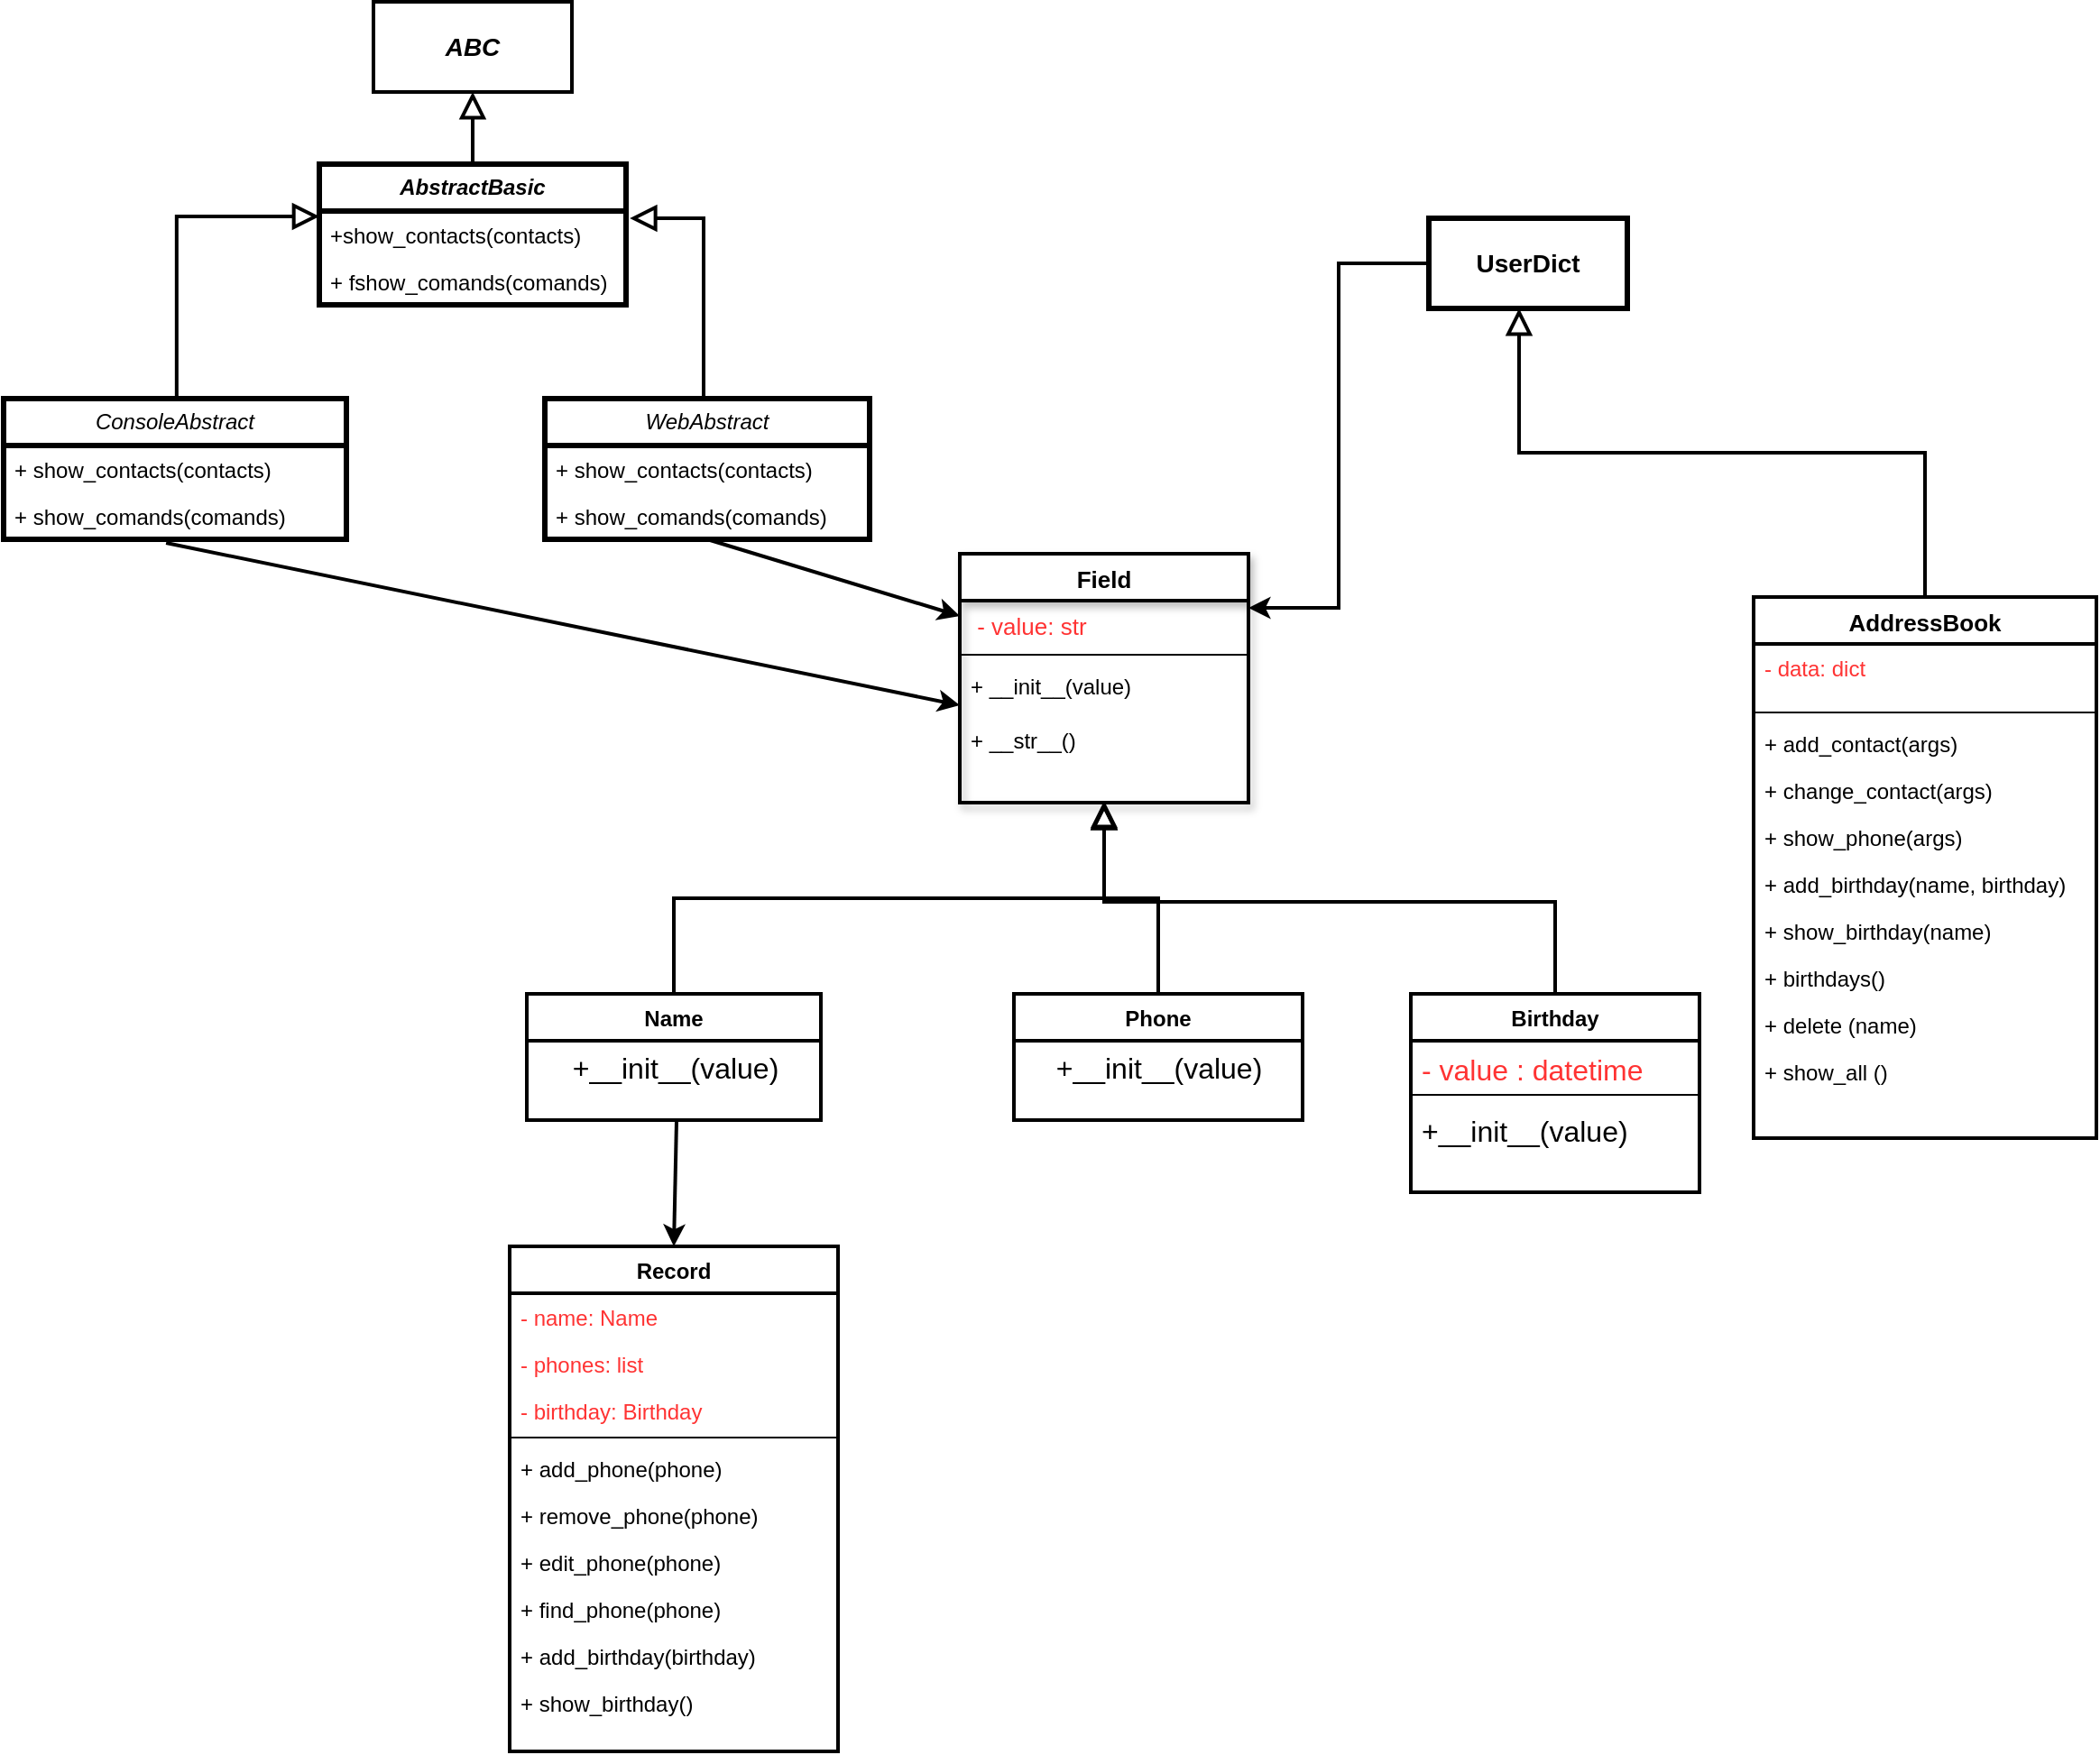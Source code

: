 <mxfile version="24.0.7" type="device">
  <diagram id="C5RBs43oDa-KdzZeNtuy" name="Page-1">
    <mxGraphModel dx="1434" dy="784" grid="1" gridSize="10" guides="1" tooltips="1" connect="1" arrows="1" fold="1" page="1" pageScale="1" pageWidth="827" pageHeight="1169" math="0" shadow="0">
      <root>
        <mxCell id="WIyWlLk6GJQsqaUBKTNV-0" />
        <mxCell id="WIyWlLk6GJQsqaUBKTNV-1" parent="WIyWlLk6GJQsqaUBKTNV-0" />
        <mxCell id="6ButkEsAmWv3XfVS1BKQ-1" value="Field" style="swimlane;fontStyle=1;align=center;verticalAlign=top;childLayout=stackLayout;horizontal=1;startSize=26;horizontalStack=0;resizeParent=1;resizeLast=0;collapsible=1;marginBottom=0;rounded=0;shadow=1;strokeWidth=2;fontSize=13;" parent="WIyWlLk6GJQsqaUBKTNV-1" vertex="1">
          <mxGeometry x="970" y="516" width="160" height="138" as="geometry">
            <mxRectangle x="230" y="140" width="160" height="26" as="alternateBounds" />
          </mxGeometry>
        </mxCell>
        <mxCell id="6ButkEsAmWv3XfVS1BKQ-2" value=" - value: str    " style="text;align=left;verticalAlign=top;spacingLeft=4;spacingRight=4;overflow=hidden;rotatable=0;points=[[0,0.5],[1,0.5]];portConstraint=eastwest;fontSize=13;fontColor=#FF3333;" parent="6ButkEsAmWv3XfVS1BKQ-1" vertex="1">
          <mxGeometry y="26" width="160" height="26" as="geometry" />
        </mxCell>
        <mxCell id="6ButkEsAmWv3XfVS1BKQ-5" value="" style="line;html=1;strokeWidth=1;align=left;verticalAlign=middle;spacingTop=-1;spacingLeft=3;spacingRight=3;rotatable=0;labelPosition=right;points=[];portConstraint=eastwest;" parent="6ButkEsAmWv3XfVS1BKQ-1" vertex="1">
          <mxGeometry y="52" width="160" height="8" as="geometry" />
        </mxCell>
        <mxCell id="6ButkEsAmWv3XfVS1BKQ-6" value="+ __init__(value)               &#xa;" style="text;align=left;verticalAlign=top;spacingLeft=4;spacingRight=4;overflow=hidden;rotatable=0;points=[[0,0.5],[1,0.5]];portConstraint=eastwest;" parent="6ButkEsAmWv3XfVS1BKQ-1" vertex="1">
          <mxGeometry y="60" width="160" height="30" as="geometry" />
        </mxCell>
        <mxCell id="6ButkEsAmWv3XfVS1BKQ-36" value="+ __str__()" style="text;align=left;verticalAlign=top;spacingLeft=4;spacingRight=4;overflow=hidden;rotatable=0;points=[[0,0.5],[1,0.5]];portConstraint=eastwest;" parent="6ButkEsAmWv3XfVS1BKQ-1" vertex="1">
          <mxGeometry y="90" width="160" height="30" as="geometry" />
        </mxCell>
        <mxCell id="6ButkEsAmWv3XfVS1BKQ-7" value="Name" style="swimlane;fontStyle=1;align=center;verticalAlign=top;childLayout=stackLayout;horizontal=1;startSize=26;horizontalStack=0;resizeParent=1;resizeLast=0;collapsible=1;marginBottom=0;rounded=0;shadow=0;strokeWidth=2;" parent="WIyWlLk6GJQsqaUBKTNV-1" vertex="1">
          <mxGeometry x="730" y="760" width="163" height="70" as="geometry">
            <mxRectangle x="130" y="380" width="160" height="26" as="alternateBounds" />
          </mxGeometry>
        </mxCell>
        <mxCell id="6ButkEsAmWv3XfVS1BKQ-40" value="&lt;font style=&quot;font-size: 16px;&quot;&gt;+__init__(value)&lt;/font&gt;" style="text;html=1;align=center;verticalAlign=middle;resizable=0;points=[];autosize=1;strokeColor=none;fillColor=none;" parent="6ButkEsAmWv3XfVS1BKQ-7" vertex="1">
          <mxGeometry y="26" width="163" height="30" as="geometry" />
        </mxCell>
        <mxCell id="6ButkEsAmWv3XfVS1BKQ-71" value="" style="endArrow=classic;html=1;rounded=0;entryX=0.5;entryY=0;entryDx=0;entryDy=0;strokeWidth=2;" parent="6ButkEsAmWv3XfVS1BKQ-7" target="6ButkEsAmWv3XfVS1BKQ-55" edge="1">
          <mxGeometry width="50" height="50" relative="1" as="geometry">
            <mxPoint x="83" y="70" as="sourcePoint" />
            <mxPoint x="133" y="20" as="targetPoint" />
          </mxGeometry>
        </mxCell>
        <mxCell id="6ButkEsAmWv3XfVS1BKQ-13" value="" style="endArrow=block;endSize=10;endFill=0;shadow=0;strokeWidth=2;rounded=0;curved=0;edgeStyle=elbowEdgeStyle;elbow=vertical;" parent="WIyWlLk6GJQsqaUBKTNV-1" source="6ButkEsAmWv3XfVS1BKQ-7" target="6ButkEsAmWv3XfVS1BKQ-1" edge="1">
          <mxGeometry width="160" relative="1" as="geometry">
            <mxPoint x="900" y="603" as="sourcePoint" />
            <mxPoint x="900" y="603" as="targetPoint" />
          </mxGeometry>
        </mxCell>
        <mxCell id="6ButkEsAmWv3XfVS1BKQ-14" value="Phone" style="swimlane;fontStyle=1;align=center;verticalAlign=top;childLayout=stackLayout;horizontal=1;startSize=26;horizontalStack=0;resizeParent=1;resizeLast=0;collapsible=1;marginBottom=0;rounded=0;shadow=0;strokeWidth=2;" parent="WIyWlLk6GJQsqaUBKTNV-1" vertex="1">
          <mxGeometry x="1000" y="760" width="160" height="70" as="geometry">
            <mxRectangle x="1030" y="760" width="170" height="26" as="alternateBounds" />
          </mxGeometry>
        </mxCell>
        <mxCell id="6ButkEsAmWv3XfVS1BKQ-41" value="&lt;font style=&quot;font-size: 16px;&quot;&gt;+__init__(value)&lt;/font&gt;" style="text;html=1;align=center;verticalAlign=middle;resizable=0;points=[];autosize=1;strokeColor=none;fillColor=none;" parent="6ButkEsAmWv3XfVS1BKQ-14" vertex="1">
          <mxGeometry y="26" width="160" height="30" as="geometry" />
        </mxCell>
        <mxCell id="6ButkEsAmWv3XfVS1BKQ-17" value="" style="endArrow=block;endSize=10;endFill=0;shadow=0;strokeWidth=2;rounded=0;curved=0;edgeStyle=elbowEdgeStyle;elbow=vertical;" parent="WIyWlLk6GJQsqaUBKTNV-1" source="6ButkEsAmWv3XfVS1BKQ-14" target="6ButkEsAmWv3XfVS1BKQ-1" edge="1">
          <mxGeometry width="160" relative="1" as="geometry">
            <mxPoint x="910" y="773" as="sourcePoint" />
            <mxPoint x="1010" y="671" as="targetPoint" />
          </mxGeometry>
        </mxCell>
        <mxCell id="6ButkEsAmWv3XfVS1BKQ-18" value="AddressBook" style="swimlane;fontStyle=1;align=center;verticalAlign=top;childLayout=stackLayout;horizontal=1;startSize=26;horizontalStack=0;resizeParent=1;resizeLast=0;collapsible=1;marginBottom=0;rounded=0;shadow=0;strokeWidth=2;fontSize=13;" parent="WIyWlLk6GJQsqaUBKTNV-1" vertex="1">
          <mxGeometry x="1410" y="540" width="190" height="300" as="geometry">
            <mxRectangle x="550" y="140" width="160" height="26" as="alternateBounds" />
          </mxGeometry>
        </mxCell>
        <mxCell id="6ButkEsAmWv3XfVS1BKQ-19" value="- data: dict" style="text;align=left;verticalAlign=top;spacingLeft=4;spacingRight=4;overflow=hidden;rotatable=0;points=[[0,0.5],[1,0.5]];portConstraint=eastwest;fontColor=#FF3333;" parent="6ButkEsAmWv3XfVS1BKQ-18" vertex="1">
          <mxGeometry y="26" width="190" height="34" as="geometry" />
        </mxCell>
        <mxCell id="6ButkEsAmWv3XfVS1BKQ-24" value="" style="line;html=1;strokeWidth=1;align=left;verticalAlign=middle;spacingTop=-1;spacingLeft=3;spacingRight=3;rotatable=0;labelPosition=right;points=[];portConstraint=eastwest;" parent="6ButkEsAmWv3XfVS1BKQ-18" vertex="1">
          <mxGeometry y="60" width="190" height="8" as="geometry" />
        </mxCell>
        <mxCell id="6ButkEsAmWv3XfVS1BKQ-25" value="+ add_contact(args)" style="text;align=left;verticalAlign=top;spacingLeft=4;spacingRight=4;overflow=hidden;rotatable=0;points=[[0,0.5],[1,0.5]];portConstraint=eastwest;" parent="6ButkEsAmWv3XfVS1BKQ-18" vertex="1">
          <mxGeometry y="68" width="190" height="26" as="geometry" />
        </mxCell>
        <mxCell id="6ButkEsAmWv3XfVS1BKQ-26" value="+ change_contact(args)" style="text;align=left;verticalAlign=top;spacingLeft=4;spacingRight=4;overflow=hidden;rotatable=0;points=[[0,0.5],[1,0.5]];portConstraint=eastwest;" parent="6ButkEsAmWv3XfVS1BKQ-18" vertex="1">
          <mxGeometry y="94" width="190" height="26" as="geometry" />
        </mxCell>
        <mxCell id="6ButkEsAmWv3XfVS1BKQ-42" value="+ show_phone(args)" style="text;align=left;verticalAlign=top;spacingLeft=4;spacingRight=4;overflow=hidden;rotatable=0;points=[[0,0.5],[1,0.5]];portConstraint=eastwest;" parent="6ButkEsAmWv3XfVS1BKQ-18" vertex="1">
          <mxGeometry y="120" width="190" height="26" as="geometry" />
        </mxCell>
        <mxCell id="6ButkEsAmWv3XfVS1BKQ-43" value="+ add_birthday(name, birthday)" style="text;align=left;verticalAlign=top;spacingLeft=4;spacingRight=4;overflow=hidden;rotatable=0;points=[[0,0.5],[1,0.5]];portConstraint=eastwest;" parent="6ButkEsAmWv3XfVS1BKQ-18" vertex="1">
          <mxGeometry y="146" width="190" height="26" as="geometry" />
        </mxCell>
        <mxCell id="6ButkEsAmWv3XfVS1BKQ-44" value="+ show_birthday(name)" style="text;align=left;verticalAlign=top;spacingLeft=4;spacingRight=4;overflow=hidden;rotatable=0;points=[[0,0.5],[1,0.5]];portConstraint=eastwest;" parent="6ButkEsAmWv3XfVS1BKQ-18" vertex="1">
          <mxGeometry y="172" width="190" height="26" as="geometry" />
        </mxCell>
        <mxCell id="6ButkEsAmWv3XfVS1BKQ-45" value="+ birthdays()" style="text;align=left;verticalAlign=top;spacingLeft=4;spacingRight=4;overflow=hidden;rotatable=0;points=[[0,0.5],[1,0.5]];portConstraint=eastwest;" parent="6ButkEsAmWv3XfVS1BKQ-18" vertex="1">
          <mxGeometry y="198" width="190" height="26" as="geometry" />
        </mxCell>
        <mxCell id="6ButkEsAmWv3XfVS1BKQ-46" value="+ delete (name)" style="text;align=left;verticalAlign=top;spacingLeft=4;spacingRight=4;overflow=hidden;rotatable=0;points=[[0,0.5],[1,0.5]];portConstraint=eastwest;" parent="6ButkEsAmWv3XfVS1BKQ-18" vertex="1">
          <mxGeometry y="224" width="190" height="26" as="geometry" />
        </mxCell>
        <mxCell id="6ButkEsAmWv3XfVS1BKQ-47" value="+ show_all ()" style="text;align=left;verticalAlign=top;spacingLeft=4;spacingRight=4;overflow=hidden;rotatable=0;points=[[0,0.5],[1,0.5]];portConstraint=eastwest;" parent="6ButkEsAmWv3XfVS1BKQ-18" vertex="1">
          <mxGeometry y="250" width="190" height="38" as="geometry" />
        </mxCell>
        <mxCell id="6ButkEsAmWv3XfVS1BKQ-55" value="Record" style="swimlane;fontStyle=1;align=center;verticalAlign=top;childLayout=stackLayout;horizontal=1;startSize=26;horizontalStack=0;resizeParent=1;resizeLast=0;collapsible=1;marginBottom=0;rounded=0;shadow=0;strokeWidth=2;" parent="WIyWlLk6GJQsqaUBKTNV-1" vertex="1">
          <mxGeometry x="720.5" y="900" width="182" height="280" as="geometry">
            <mxRectangle x="550" y="140" width="160" height="26" as="alternateBounds" />
          </mxGeometry>
        </mxCell>
        <mxCell id="6ButkEsAmWv3XfVS1BKQ-56" value="- name: Name" style="text;align=left;verticalAlign=top;spacingLeft=4;spacingRight=4;overflow=hidden;rotatable=0;points=[[0,0.5],[1,0.5]];portConstraint=eastwest;fontColor=#FF3333;" parent="6ButkEsAmWv3XfVS1BKQ-55" vertex="1">
          <mxGeometry y="26" width="182" height="26" as="geometry" />
        </mxCell>
        <mxCell id="6ButkEsAmWv3XfVS1BKQ-69" value="- phones: list" style="text;align=left;verticalAlign=top;spacingLeft=4;spacingRight=4;overflow=hidden;rotatable=0;points=[[0,0.5],[1,0.5]];portConstraint=eastwest;fontColor=#FF3333;" parent="6ButkEsAmWv3XfVS1BKQ-55" vertex="1">
          <mxGeometry y="52" width="182" height="26" as="geometry" />
        </mxCell>
        <mxCell id="6ButkEsAmWv3XfVS1BKQ-70" value="- birthday: Birthday" style="text;align=left;verticalAlign=top;spacingLeft=4;spacingRight=4;overflow=hidden;rotatable=0;points=[[0,0.5],[1,0.5]];portConstraint=eastwest;fontColor=#FF3333;" parent="6ButkEsAmWv3XfVS1BKQ-55" vertex="1">
          <mxGeometry y="78" width="182" height="24" as="geometry" />
        </mxCell>
        <mxCell id="6ButkEsAmWv3XfVS1BKQ-57" value="" style="line;html=1;strokeWidth=1;align=left;verticalAlign=middle;spacingTop=-1;spacingLeft=3;spacingRight=3;rotatable=0;labelPosition=right;points=[];portConstraint=eastwest;" parent="6ButkEsAmWv3XfVS1BKQ-55" vertex="1">
          <mxGeometry y="102" width="182" height="8" as="geometry" />
        </mxCell>
        <mxCell id="6ButkEsAmWv3XfVS1BKQ-58" value="+ add_phone(phone)" style="text;align=left;verticalAlign=top;spacingLeft=4;spacingRight=4;overflow=hidden;rotatable=0;points=[[0,0.5],[1,0.5]];portConstraint=eastwest;" parent="6ButkEsAmWv3XfVS1BKQ-55" vertex="1">
          <mxGeometry y="110" width="182" height="26" as="geometry" />
        </mxCell>
        <mxCell id="6ButkEsAmWv3XfVS1BKQ-59" value="+ remove_phone(phone)" style="text;align=left;verticalAlign=top;spacingLeft=4;spacingRight=4;overflow=hidden;rotatable=0;points=[[0,0.5],[1,0.5]];portConstraint=eastwest;" parent="6ButkEsAmWv3XfVS1BKQ-55" vertex="1">
          <mxGeometry y="136" width="182" height="26" as="geometry" />
        </mxCell>
        <mxCell id="6ButkEsAmWv3XfVS1BKQ-60" value="+ edit_phone(phone)" style="text;align=left;verticalAlign=top;spacingLeft=4;spacingRight=4;overflow=hidden;rotatable=0;points=[[0,0.5],[1,0.5]];portConstraint=eastwest;" parent="6ButkEsAmWv3XfVS1BKQ-55" vertex="1">
          <mxGeometry y="162" width="182" height="26" as="geometry" />
        </mxCell>
        <mxCell id="6ButkEsAmWv3XfVS1BKQ-61" value="+ find_phone(phone)" style="text;align=left;verticalAlign=top;spacingLeft=4;spacingRight=4;overflow=hidden;rotatable=0;points=[[0,0.5],[1,0.5]];portConstraint=eastwest;" parent="6ButkEsAmWv3XfVS1BKQ-55" vertex="1">
          <mxGeometry y="188" width="182" height="26" as="geometry" />
        </mxCell>
        <mxCell id="6ButkEsAmWv3XfVS1BKQ-62" value="+ add_birthday(birthday)" style="text;align=left;verticalAlign=top;spacingLeft=4;spacingRight=4;overflow=hidden;rotatable=0;points=[[0,0.5],[1,0.5]];portConstraint=eastwest;" parent="6ButkEsAmWv3XfVS1BKQ-55" vertex="1">
          <mxGeometry y="214" width="182" height="26" as="geometry" />
        </mxCell>
        <mxCell id="6ButkEsAmWv3XfVS1BKQ-63" value="+ show_birthday()" style="text;align=left;verticalAlign=top;spacingLeft=4;spacingRight=4;overflow=hidden;rotatable=0;points=[[0,0.5],[1,0.5]];portConstraint=eastwest;" parent="6ButkEsAmWv3XfVS1BKQ-55" vertex="1">
          <mxGeometry y="240" width="182" height="26" as="geometry" />
        </mxCell>
        <mxCell id="6ButkEsAmWv3XfVS1BKQ-74" style="edgeStyle=orthogonalEdgeStyle;rounded=0;orthogonalLoop=1;jettySize=auto;html=1;entryX=1;entryY=0.154;entryDx=0;entryDy=0;entryPerimeter=0;exitX=0;exitY=0.5;exitDx=0;exitDy=0;strokeWidth=2;" parent="WIyWlLk6GJQsqaUBKTNV-1" source="6ButkEsAmWv3XfVS1BKQ-83" target="6ButkEsAmWv3XfVS1BKQ-2" edge="1">
          <mxGeometry relative="1" as="geometry">
            <mxPoint x="1140" y="434" as="sourcePoint" />
            <mxPoint x="1021" y="514" as="targetPoint" />
          </mxGeometry>
        </mxCell>
        <mxCell id="6ButkEsAmWv3XfVS1BKQ-75" value="&lt;span style=&quot;text-wrap: nowrap;&quot;&gt;Birthday&lt;/span&gt;" style="swimlane;fontStyle=1;align=center;verticalAlign=top;childLayout=stackLayout;horizontal=1;startSize=26;horizontalStack=0;resizeParent=1;resizeParentMax=0;resizeLast=0;collapsible=1;marginBottom=0;whiteSpace=wrap;html=1;strokeWidth=2;" parent="WIyWlLk6GJQsqaUBKTNV-1" vertex="1">
          <mxGeometry x="1220" y="760" width="160" height="110" as="geometry" />
        </mxCell>
        <mxCell id="6ButkEsAmWv3XfVS1BKQ-76" value="&lt;font color=&quot;#ff3333&quot; style=&quot;font-size: 16px;&quot;&gt;- value : datetime&lt;/font&gt;" style="text;strokeColor=none;fillColor=none;align=left;verticalAlign=top;spacingLeft=4;spacingRight=4;overflow=hidden;rotatable=0;points=[[0,0.5],[1,0.5]];portConstraint=eastwest;whiteSpace=wrap;html=1;" parent="6ButkEsAmWv3XfVS1BKQ-75" vertex="1">
          <mxGeometry y="26" width="160" height="26" as="geometry" />
        </mxCell>
        <mxCell id="6ButkEsAmWv3XfVS1BKQ-77" value="" style="line;strokeWidth=1;fillColor=none;align=left;verticalAlign=middle;spacingTop=-1;spacingLeft=3;spacingRight=3;rotatable=0;labelPosition=right;points=[];portConstraint=eastwest;strokeColor=inherit;" parent="6ButkEsAmWv3XfVS1BKQ-75" vertex="1">
          <mxGeometry y="52" width="160" height="8" as="geometry" />
        </mxCell>
        <mxCell id="6ButkEsAmWv3XfVS1BKQ-78" value="&lt;span style=&quot;text-align: center; text-wrap: nowrap;&quot;&gt;&lt;font style=&quot;font-size: 16px;&quot;&gt;+__init__(value)&lt;/font&gt;&lt;/span&gt;" style="text;strokeColor=none;fillColor=none;align=left;verticalAlign=top;spacingLeft=4;spacingRight=4;overflow=hidden;rotatable=0;points=[[0,0.5],[1,0.5]];portConstraint=eastwest;whiteSpace=wrap;html=1;" parent="6ButkEsAmWv3XfVS1BKQ-75" vertex="1">
          <mxGeometry y="60" width="160" height="50" as="geometry" />
        </mxCell>
        <mxCell id="6ButkEsAmWv3XfVS1BKQ-81" value="" style="endArrow=block;endSize=10;endFill=0;shadow=0;strokeWidth=2;rounded=0;curved=0;edgeStyle=elbowEdgeStyle;elbow=vertical;exitX=0.5;exitY=0;exitDx=0;exitDy=0;entryX=0.5;entryY=1;entryDx=0;entryDy=0;" parent="WIyWlLk6GJQsqaUBKTNV-1" edge="1">
          <mxGeometry width="160" relative="1" as="geometry">
            <mxPoint x="1300" y="759" as="sourcePoint" />
            <mxPoint x="1050" y="653" as="targetPoint" />
            <Array as="points">
              <mxPoint x="1130" y="709" />
            </Array>
          </mxGeometry>
        </mxCell>
        <mxCell id="6ButkEsAmWv3XfVS1BKQ-82" value="" style="endArrow=block;endSize=10;endFill=0;shadow=0;strokeWidth=2;rounded=0;curved=0;edgeStyle=elbowEdgeStyle;elbow=vertical;entryX=0.5;entryY=1;entryDx=0;entryDy=0;exitX=0.5;exitY=0;exitDx=0;exitDy=0;" parent="WIyWlLk6GJQsqaUBKTNV-1" source="6ButkEsAmWv3XfVS1BKQ-18" edge="1">
          <mxGeometry width="160" relative="1" as="geometry">
            <mxPoint x="1555" y="444" as="sourcePoint" />
            <mxPoint x="1280" y="380" as="targetPoint" />
          </mxGeometry>
        </mxCell>
        <mxCell id="6ButkEsAmWv3XfVS1BKQ-83" value="&lt;span style=&quot;font-size: 14px; font-weight: 700; text-wrap: nowrap;&quot;&gt;UserDict&lt;/span&gt;" style="html=1;whiteSpace=wrap;strokeWidth=3;" parent="WIyWlLk6GJQsqaUBKTNV-1" vertex="1">
          <mxGeometry x="1230" y="330" width="110" height="50" as="geometry" />
        </mxCell>
        <mxCell id="EPxrsmZOJuQu-oaEyCnp-0" value="&lt;font style=&quot;font-size: 14px;&quot;&gt;&lt;b&gt;&lt;i&gt;ABC&lt;/i&gt;&lt;/b&gt;&lt;/font&gt;" style="html=1;whiteSpace=wrap;strokeWidth=2;" vertex="1" parent="WIyWlLk6GJQsqaUBKTNV-1">
          <mxGeometry x="645" y="210" width="110" height="50" as="geometry" />
        </mxCell>
        <mxCell id="EPxrsmZOJuQu-oaEyCnp-9" value="&lt;i&gt;WebAbstract&lt;/i&gt;" style="swimlane;fontStyle=0;childLayout=stackLayout;horizontal=1;startSize=26;fillColor=none;horizontalStack=0;resizeParent=1;resizeParentMax=0;resizeLast=0;collapsible=1;marginBottom=0;whiteSpace=wrap;html=1;strokeWidth=3;" vertex="1" parent="WIyWlLk6GJQsqaUBKTNV-1">
          <mxGeometry x="740" y="430" width="180" height="78" as="geometry" />
        </mxCell>
        <mxCell id="EPxrsmZOJuQu-oaEyCnp-10" value="+ show_contacts(contacts)" style="text;strokeColor=none;fillColor=none;align=left;verticalAlign=top;spacingLeft=4;spacingRight=4;overflow=hidden;rotatable=0;points=[[0,0.5],[1,0.5]];portConstraint=eastwest;whiteSpace=wrap;html=1;" vertex="1" parent="EPxrsmZOJuQu-oaEyCnp-9">
          <mxGeometry y="26" width="180" height="26" as="geometry" />
        </mxCell>
        <mxCell id="EPxrsmZOJuQu-oaEyCnp-12" value="+ show_comands(comands)" style="text;strokeColor=none;fillColor=none;align=left;verticalAlign=top;spacingLeft=4;spacingRight=4;overflow=hidden;rotatable=0;points=[[0,0.5],[1,0.5]];portConstraint=eastwest;whiteSpace=wrap;html=1;" vertex="1" parent="EPxrsmZOJuQu-oaEyCnp-9">
          <mxGeometry y="52" width="180" height="26" as="geometry" />
        </mxCell>
        <mxCell id="EPxrsmZOJuQu-oaEyCnp-13" value="&lt;i style=&quot;font-weight: 700;&quot;&gt;AbstractBasic&lt;/i&gt;" style="swimlane;fontStyle=0;childLayout=stackLayout;horizontal=1;startSize=26;fillColor=none;horizontalStack=0;resizeParent=1;resizeParentMax=0;resizeLast=0;collapsible=1;marginBottom=0;whiteSpace=wrap;html=1;strokeWidth=3;" vertex="1" parent="WIyWlLk6GJQsqaUBKTNV-1">
          <mxGeometry x="615" y="300" width="170" height="78" as="geometry" />
        </mxCell>
        <mxCell id="EPxrsmZOJuQu-oaEyCnp-14" value="+show_contacts(contacts)" style="text;strokeColor=none;fillColor=none;align=left;verticalAlign=top;spacingLeft=4;spacingRight=4;overflow=hidden;rotatable=0;points=[[0,0.5],[1,0.5]];portConstraint=eastwest;whiteSpace=wrap;html=1;" vertex="1" parent="EPxrsmZOJuQu-oaEyCnp-13">
          <mxGeometry y="26" width="170" height="26" as="geometry" />
        </mxCell>
        <mxCell id="EPxrsmZOJuQu-oaEyCnp-15" value="+ fshow_comands(comands)" style="text;strokeColor=none;fillColor=none;align=left;verticalAlign=top;spacingLeft=4;spacingRight=4;overflow=hidden;rotatable=0;points=[[0,0.5],[1,0.5]];portConstraint=eastwest;whiteSpace=wrap;html=1;" vertex="1" parent="EPxrsmZOJuQu-oaEyCnp-13">
          <mxGeometry y="52" width="170" height="26" as="geometry" />
        </mxCell>
        <mxCell id="EPxrsmZOJuQu-oaEyCnp-17" value="&lt;i&gt;ConsoleAbstract&lt;/i&gt;" style="swimlane;fontStyle=0;childLayout=stackLayout;horizontal=1;startSize=26;fillColor=none;horizontalStack=0;resizeParent=1;resizeParentMax=0;resizeLast=0;collapsible=1;marginBottom=0;whiteSpace=wrap;html=1;strokeWidth=3;" vertex="1" parent="WIyWlLk6GJQsqaUBKTNV-1">
          <mxGeometry x="440" y="430" width="190" height="78" as="geometry" />
        </mxCell>
        <mxCell id="EPxrsmZOJuQu-oaEyCnp-18" value="+ show_contacts(contacts)" style="text;strokeColor=none;fillColor=none;align=left;verticalAlign=top;spacingLeft=4;spacingRight=4;overflow=hidden;rotatable=0;points=[[0,0.5],[1,0.5]];portConstraint=eastwest;whiteSpace=wrap;html=1;" vertex="1" parent="EPxrsmZOJuQu-oaEyCnp-17">
          <mxGeometry y="26" width="190" height="26" as="geometry" />
        </mxCell>
        <mxCell id="EPxrsmZOJuQu-oaEyCnp-19" value="+ show_comands(comands)" style="text;strokeColor=none;fillColor=none;align=left;verticalAlign=top;spacingLeft=4;spacingRight=4;overflow=hidden;rotatable=0;points=[[0,0.5],[1,0.5]];portConstraint=eastwest;whiteSpace=wrap;html=1;" vertex="1" parent="EPxrsmZOJuQu-oaEyCnp-17">
          <mxGeometry y="52" width="190" height="26" as="geometry" />
        </mxCell>
        <mxCell id="EPxrsmZOJuQu-oaEyCnp-22" value="" style="endArrow=block;endSize=10;endFill=0;shadow=0;strokeWidth=2;rounded=0;curved=0;edgeStyle=elbowEdgeStyle;elbow=vertical;exitX=0.5;exitY=0;exitDx=0;exitDy=0;" edge="1" parent="WIyWlLk6GJQsqaUBKTNV-1" source="EPxrsmZOJuQu-oaEyCnp-13" target="EPxrsmZOJuQu-oaEyCnp-0">
          <mxGeometry width="160" relative="1" as="geometry">
            <mxPoint x="680" y="280" as="sourcePoint" />
            <mxPoint x="455" y="120" as="targetPoint" />
          </mxGeometry>
        </mxCell>
        <mxCell id="EPxrsmZOJuQu-oaEyCnp-24" value="" style="endArrow=block;endSize=10;endFill=0;shadow=0;strokeWidth=2;rounded=0;curved=0;edgeStyle=elbowEdgeStyle;elbow=vertical;exitX=0.5;exitY=0;exitDx=0;exitDy=0;entryX=1.024;entryY=0.154;entryDx=0;entryDy=0;entryPerimeter=0;" edge="1" parent="WIyWlLk6GJQsqaUBKTNV-1">
          <mxGeometry width="160" relative="1" as="geometry">
            <mxPoint x="828" y="430" as="sourcePoint" />
            <mxPoint x="787.08" y="330.004" as="targetPoint" />
            <Array as="points">
              <mxPoint x="878" y="330" />
            </Array>
          </mxGeometry>
        </mxCell>
        <mxCell id="EPxrsmZOJuQu-oaEyCnp-25" value="" style="endArrow=block;endSize=10;endFill=0;shadow=0;strokeWidth=2;rounded=0;curved=0;edgeStyle=elbowEdgeStyle;elbow=vertical;exitX=0.5;exitY=0;exitDx=0;exitDy=0;entryX=-0.029;entryY=0.116;entryDx=0;entryDy=0;entryPerimeter=0;" edge="1" parent="WIyWlLk6GJQsqaUBKTNV-1">
          <mxGeometry width="160" relative="1" as="geometry">
            <mxPoint x="535.92" y="429" as="sourcePoint" />
            <mxPoint x="615.07" y="329.016" as="targetPoint" />
            <Array as="points">
              <mxPoint x="585.92" y="329" />
            </Array>
          </mxGeometry>
        </mxCell>
        <mxCell id="EPxrsmZOJuQu-oaEyCnp-32" value="" style="endArrow=classic;html=1;rounded=0;strokeWidth=2;exitX=0.5;exitY=1;exitDx=0;exitDy=0;entryX=0;entryY=0.25;entryDx=0;entryDy=0;" edge="1" parent="WIyWlLk6GJQsqaUBKTNV-1" source="EPxrsmZOJuQu-oaEyCnp-9" target="6ButkEsAmWv3XfVS1BKQ-1">
          <mxGeometry width="50" height="50" relative="1" as="geometry">
            <mxPoint x="830" y="560" as="sourcePoint" />
            <mxPoint x="829" y="630" as="targetPoint" />
          </mxGeometry>
        </mxCell>
        <mxCell id="EPxrsmZOJuQu-oaEyCnp-33" value="" style="endArrow=classic;html=1;rounded=0;entryX=0;entryY=0.8;entryDx=0;entryDy=0;strokeWidth=2;exitX=0.474;exitY=1.077;exitDx=0;exitDy=0;exitPerimeter=0;entryPerimeter=0;" edge="1" parent="WIyWlLk6GJQsqaUBKTNV-1" source="EPxrsmZOJuQu-oaEyCnp-19" target="6ButkEsAmWv3XfVS1BKQ-6">
          <mxGeometry width="50" height="50" relative="1" as="geometry">
            <mxPoint x="560" y="540" as="sourcePoint" />
            <mxPoint x="559" y="610" as="targetPoint" />
          </mxGeometry>
        </mxCell>
      </root>
    </mxGraphModel>
  </diagram>
</mxfile>
